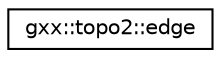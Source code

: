 digraph "Graphical Class Hierarchy"
{
  edge [fontname="Helvetica",fontsize="10",labelfontname="Helvetica",labelfontsize="10"];
  node [fontname="Helvetica",fontsize="10",shape=record];
  rankdir="LR";
  Node1 [label="gxx::topo2::edge",height=0.2,width=0.4,color="black", fillcolor="white", style="filled",URL="$structgxx_1_1topo2_1_1edge.html"];
}
